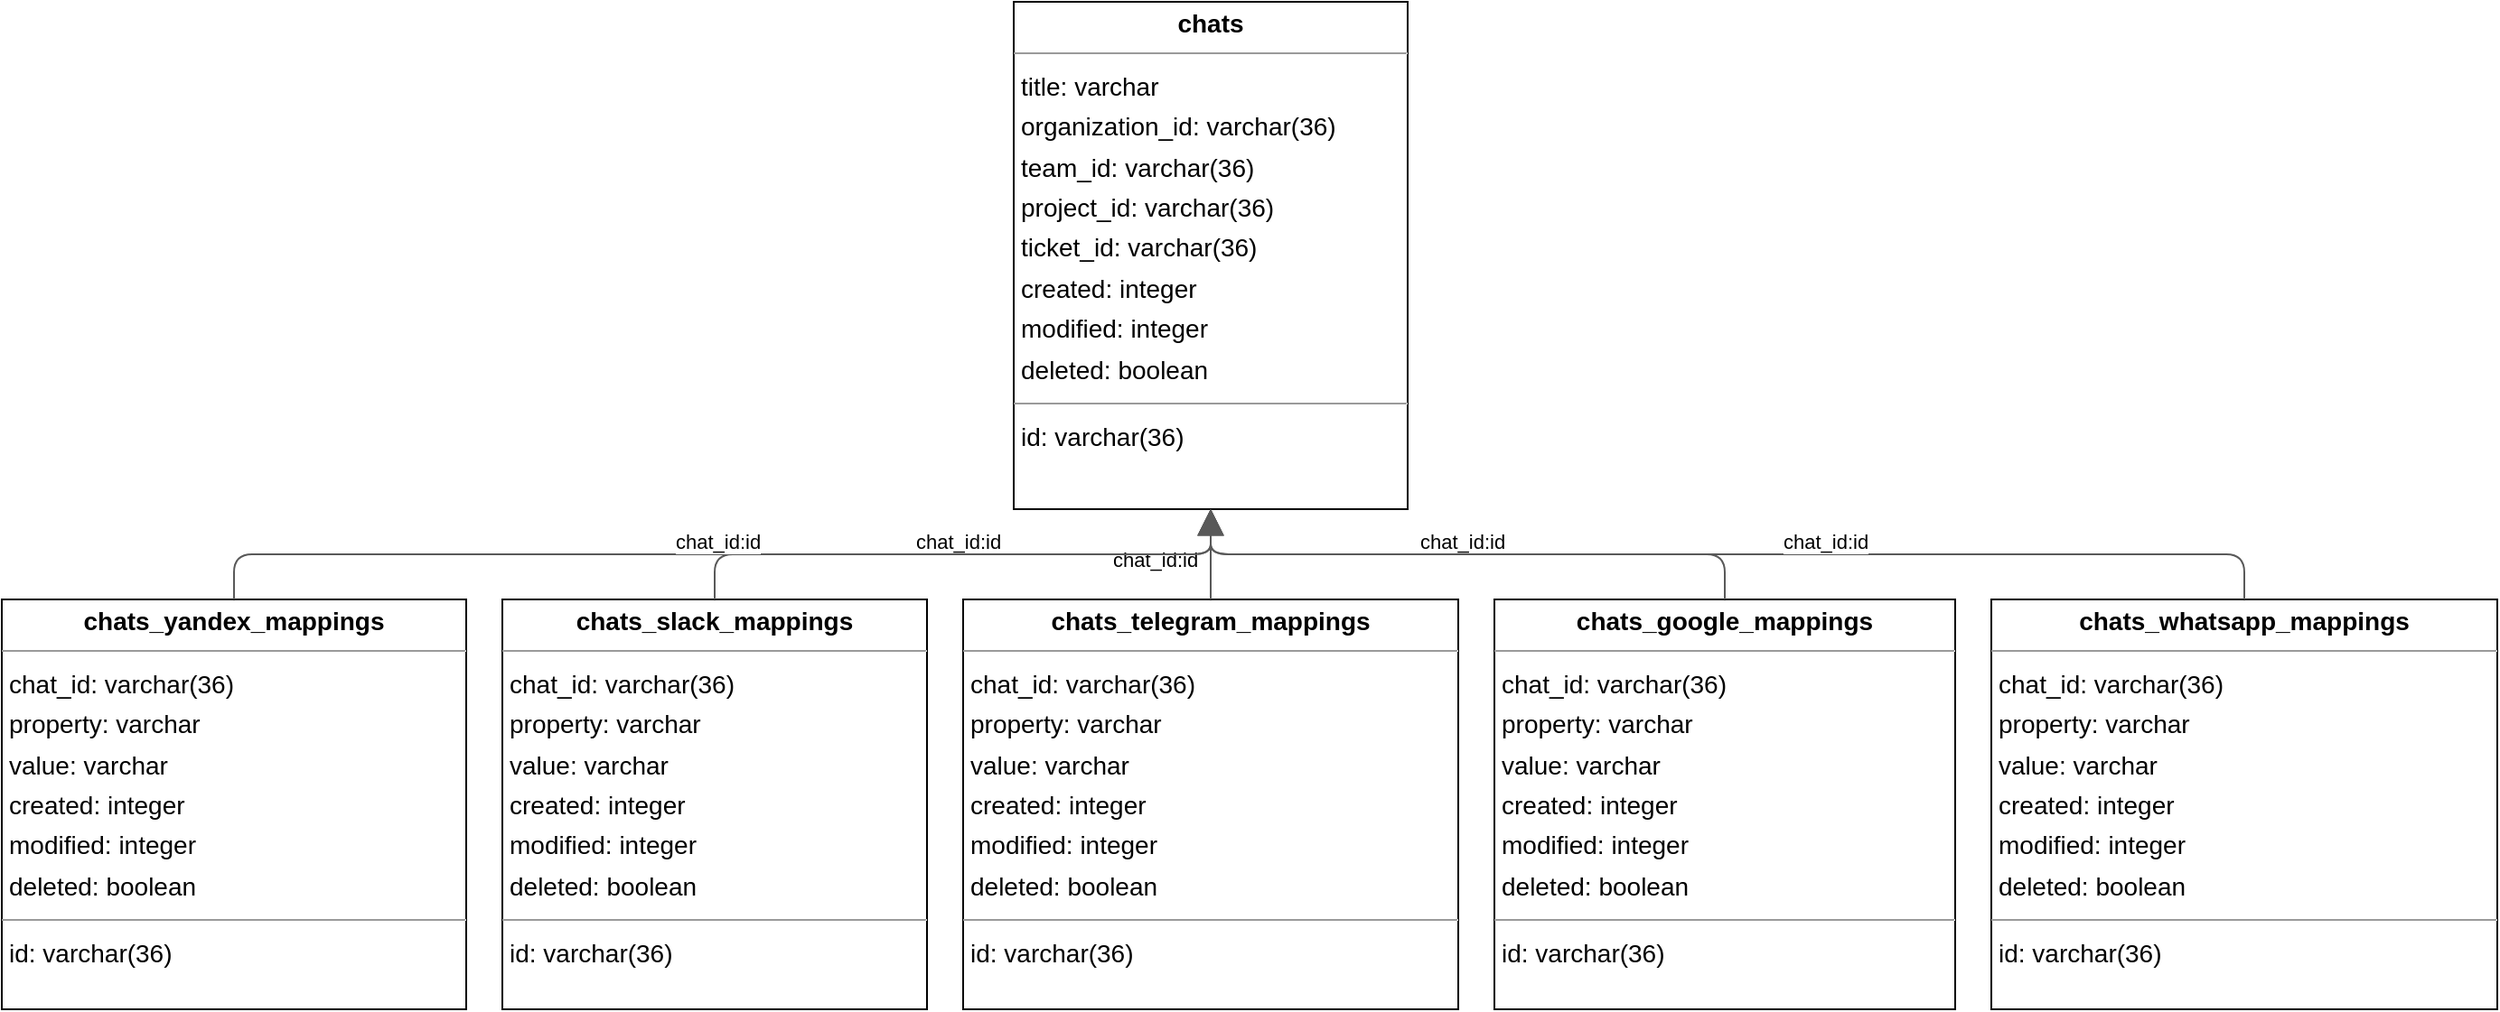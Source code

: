 <mxGraphModel dx="0" dy="0" grid="1" gridSize="10" guides="1" tooltips="1" connect="1" arrows="1" fold="1" page="0" pageScale="1" background="none" math="0" shadow="0">
  <root>
    <mxCell id="0" />
    <mxCell id="1" parent="0" />
    <mxCell id="node4" parent="1" vertex="1" value="&lt;p style=&quot;margin:0px;margin-top:4px;text-align:center;&quot;&gt;&lt;b&gt;chats&lt;/b&gt;&lt;/p&gt;&lt;hr size=&quot;1&quot;/&gt;&lt;p style=&quot;margin:0 0 0 4px;line-height:1.6;&quot;&gt; title: varchar&lt;br/&gt; organization_id: varchar(36)&lt;br/&gt; team_id: varchar(36)&lt;br/&gt; project_id: varchar(36)&lt;br/&gt; ticket_id: varchar(36)&lt;br/&gt; created: integer&lt;br/&gt; modified: integer&lt;br/&gt; deleted: boolean&lt;/p&gt;&lt;hr size=&quot;1&quot;/&gt;&lt;p style=&quot;margin:0 0 0 4px;line-height:1.6;&quot;&gt; id: varchar(36)&lt;/p&gt;" style="verticalAlign=top;align=left;overflow=fill;fontSize=14;fontFamily=Helvetica;html=1;rounded=0;shadow=0;comic=0;labelBackgroundColor=none;strokeWidth=1;">
      <mxGeometry x="420" y="-141" width="218" height="281" as="geometry" />
    </mxCell>
    <mxCell id="node3" parent="1" vertex="1" value="&lt;p style=&quot;margin:0px;margin-top:4px;text-align:center;&quot;&gt;&lt;b&gt;chats_google_mappings&lt;/b&gt;&lt;/p&gt;&lt;hr size=&quot;1&quot;/&gt;&lt;p style=&quot;margin:0 0 0 4px;line-height:1.6;&quot;&gt; chat_id: varchar(36)&lt;br/&gt; property: varchar&lt;br/&gt; value: varchar&lt;br/&gt; created: integer&lt;br/&gt; modified: integer&lt;br/&gt; deleted: boolean&lt;/p&gt;&lt;hr size=&quot;1&quot;/&gt;&lt;p style=&quot;margin:0 0 0 4px;line-height:1.6;&quot;&gt; id: varchar(36)&lt;/p&gt;" style="verticalAlign=top;align=left;overflow=fill;fontSize=14;fontFamily=Helvetica;html=1;rounded=0;shadow=0;comic=0;labelBackgroundColor=none;strokeWidth=1;">
      <mxGeometry x="686" y="190" width="255" height="227" as="geometry" />
    </mxCell>
    <mxCell id="node2" parent="1" vertex="1" value="&lt;p style=&quot;margin:0px;margin-top:4px;text-align:center;&quot;&gt;&lt;b&gt;chats_slack_mappings&lt;/b&gt;&lt;/p&gt;&lt;hr size=&quot;1&quot;/&gt;&lt;p style=&quot;margin:0 0 0 4px;line-height:1.6;&quot;&gt; chat_id: varchar(36)&lt;br/&gt; property: varchar&lt;br/&gt; value: varchar&lt;br/&gt; created: integer&lt;br/&gt; modified: integer&lt;br/&gt; deleted: boolean&lt;/p&gt;&lt;hr size=&quot;1&quot;/&gt;&lt;p style=&quot;margin:0 0 0 4px;line-height:1.6;&quot;&gt; id: varchar(36)&lt;/p&gt;" style="verticalAlign=top;align=left;overflow=fill;fontSize=14;fontFamily=Helvetica;html=1;rounded=0;shadow=0;comic=0;labelBackgroundColor=none;strokeWidth=1;">
      <mxGeometry x="137" y="190" width="235" height="227" as="geometry" />
    </mxCell>
    <mxCell id="node5" parent="1" vertex="1" value="&lt;p style=&quot;margin:0px;margin-top:4px;text-align:center;&quot;&gt;&lt;b&gt;chats_telegram_mappings&lt;/b&gt;&lt;/p&gt;&lt;hr size=&quot;1&quot;/&gt;&lt;p style=&quot;margin:0 0 0 4px;line-height:1.6;&quot;&gt; chat_id: varchar(36)&lt;br/&gt; property: varchar&lt;br/&gt; value: varchar&lt;br/&gt; created: integer&lt;br/&gt; modified: integer&lt;br/&gt; deleted: boolean&lt;/p&gt;&lt;hr size=&quot;1&quot;/&gt;&lt;p style=&quot;margin:0 0 0 4px;line-height:1.6;&quot;&gt; id: varchar(36)&lt;/p&gt;" style="verticalAlign=top;align=left;overflow=fill;fontSize=14;fontFamily=Helvetica;html=1;rounded=0;shadow=0;comic=0;labelBackgroundColor=none;strokeWidth=1;">
      <mxGeometry x="392" y="190" width="274" height="227" as="geometry" />
    </mxCell>
    <mxCell id="node1" parent="1" vertex="1" value="&lt;p style=&quot;margin:0px;margin-top:4px;text-align:center;&quot;&gt;&lt;b&gt;chats_whatsapp_mappings&lt;/b&gt;&lt;/p&gt;&lt;hr size=&quot;1&quot;/&gt;&lt;p style=&quot;margin:0 0 0 4px;line-height:1.6;&quot;&gt; chat_id: varchar(36)&lt;br/&gt; property: varchar&lt;br/&gt; value: varchar&lt;br/&gt; created: integer&lt;br/&gt; modified: integer&lt;br/&gt; deleted: boolean&lt;/p&gt;&lt;hr size=&quot;1&quot;/&gt;&lt;p style=&quot;margin:0 0 0 4px;line-height:1.6;&quot;&gt; id: varchar(36)&lt;/p&gt;" style="verticalAlign=top;align=left;overflow=fill;fontSize=14;fontFamily=Helvetica;html=1;rounded=0;shadow=0;comic=0;labelBackgroundColor=none;strokeWidth=1;">
      <mxGeometry x="961" y="190" width="280" height="227" as="geometry" />
    </mxCell>
    <mxCell id="node0" parent="1" vertex="1" value="&lt;p style=&quot;margin:0px;margin-top:4px;text-align:center;&quot;&gt;&lt;b&gt;chats_yandex_mappings&lt;/b&gt;&lt;/p&gt;&lt;hr size=&quot;1&quot;/&gt;&lt;p style=&quot;margin:0 0 0 4px;line-height:1.6;&quot;&gt; chat_id: varchar(36)&lt;br/&gt; property: varchar&lt;br/&gt; value: varchar&lt;br/&gt; created: integer&lt;br/&gt; modified: integer&lt;br/&gt; deleted: boolean&lt;/p&gt;&lt;hr size=&quot;1&quot;/&gt;&lt;p style=&quot;margin:0 0 0 4px;line-height:1.6;&quot;&gt; id: varchar(36)&lt;/p&gt;" style="verticalAlign=top;align=left;overflow=fill;fontSize=14;fontFamily=Helvetica;html=1;rounded=0;shadow=0;comic=0;labelBackgroundColor=none;strokeWidth=1;">
      <mxGeometry x="-140" y="190" width="257" height="227" as="geometry" />
    </mxCell>
    <mxCell id="edge3" edge="1" value="" parent="1" source="node3" target="node4" style="html=1;rounded=1;edgeStyle=orthogonalEdgeStyle;dashed=0;startArrow=none;endArrow=block;endSize=12;strokeColor=#595959;exitX=0.500;exitY=0.000;exitDx=0;exitDy=0;entryX=0.500;entryY=1.000;entryDx=0;entryDy=0;">
      <mxGeometry width="50" height="50" relative="1" as="geometry">
        <Array as="points">
          <mxPoint x="814" y="165" />
          <mxPoint x="529" y="165" />
        </Array>
      </mxGeometry>
    </mxCell>
    <mxCell id="label20" parent="edge3" vertex="1" connectable="0" value="chat_id:id" style="edgeLabel;resizable=0;html=1;align=left;verticalAlign=top;strokeColor=default;">
      <mxGeometry x="643" y="145" as="geometry" />
    </mxCell>
    <mxCell id="edge0" edge="1" value="" parent="1" source="node2" target="node4" style="html=1;rounded=1;edgeStyle=orthogonalEdgeStyle;dashed=0;startArrow=none;endArrow=block;endSize=12;strokeColor=#595959;exitX=0.500;exitY=0.000;exitDx=0;exitDy=0;entryX=0.500;entryY=1.000;entryDx=0;entryDy=0;">
      <mxGeometry width="50" height="50" relative="1" as="geometry">
        <Array as="points">
          <mxPoint x="255" y="165" />
          <mxPoint x="529" y="165" />
        </Array>
      </mxGeometry>
    </mxCell>
    <mxCell id="label2" parent="edge0" vertex="1" connectable="0" value="chat_id:id" style="edgeLabel;resizable=0;html=1;align=left;verticalAlign=top;strokeColor=default;">
      <mxGeometry x="364" y="145" as="geometry" />
    </mxCell>
    <mxCell id="edge2" edge="1" value="" parent="1" source="node5" target="node4" style="html=1;rounded=1;edgeStyle=orthogonalEdgeStyle;dashed=0;startArrow=none;endArrow=block;endSize=12;strokeColor=#595959;exitX=0.500;exitY=0.000;exitDx=0;exitDy=0;entryX=0.500;entryY=1.000;entryDx=0;entryDy=0;">
      <mxGeometry width="50" height="50" relative="1" as="geometry">
        <Array as="points" />
      </mxGeometry>
    </mxCell>
    <mxCell id="label14" parent="edge2" vertex="1" connectable="0" value="chat_id:id" style="edgeLabel;resizable=0;html=1;align=left;verticalAlign=top;strokeColor=default;">
      <mxGeometry x="473" y="155" as="geometry" />
    </mxCell>
    <mxCell id="edge4" edge="1" value="" parent="1" source="node1" target="node4" style="html=1;rounded=1;edgeStyle=orthogonalEdgeStyle;dashed=0;startArrow=none;endArrow=block;endSize=12;strokeColor=#595959;exitX=0.500;exitY=0.000;exitDx=0;exitDy=0;entryX=0.500;entryY=1.000;entryDx=0;entryDy=0;">
      <mxGeometry width="50" height="50" relative="1" as="geometry">
        <Array as="points">
          <mxPoint x="1101" y="165" />
          <mxPoint x="529" y="165" />
        </Array>
      </mxGeometry>
    </mxCell>
    <mxCell id="label26" parent="edge4" vertex="1" connectable="0" value="chat_id:id" style="edgeLabel;resizable=0;html=1;align=left;verticalAlign=top;strokeColor=default;">
      <mxGeometry x="844" y="145" as="geometry" />
    </mxCell>
    <mxCell id="edge1" edge="1" value="" parent="1" source="node0" target="node4" style="html=1;rounded=1;edgeStyle=orthogonalEdgeStyle;dashed=0;startArrow=none;endArrow=block;endSize=12;strokeColor=#595959;exitX=0.500;exitY=0.000;exitDx=0;exitDy=0;entryX=0.500;entryY=1.000;entryDx=0;entryDy=0;">
      <mxGeometry width="50" height="50" relative="1" as="geometry">
        <Array as="points">
          <mxPoint x="-11" y="165" />
          <mxPoint x="529" y="165" />
        </Array>
      </mxGeometry>
    </mxCell>
    <mxCell id="label8" parent="edge1" vertex="1" connectable="0" value="chat_id:id" style="edgeLabel;resizable=0;html=1;align=left;verticalAlign=top;strokeColor=default;">
      <mxGeometry x="231" y="145" as="geometry" />
    </mxCell>
  </root>
</mxGraphModel>